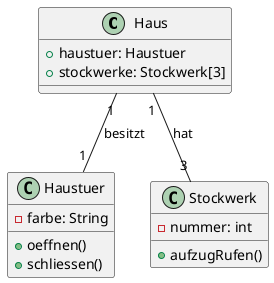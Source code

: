 @startuml
class Haus {
  +haustuer: Haustuer
  +stockwerke: Stockwerk[3]
}

class Haustuer {
  -farbe: String
  +oeffnen()
  +schliessen()
}

class Stockwerk {
  -nummer: int
  +aufzugRufen()
}

Haus "1" -- "1" Haustuer: besitzt
Haus "1" -- "3" Stockwerk: hat
@enduml